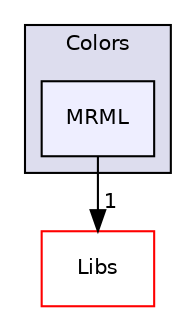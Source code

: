 digraph "Modules/Loadable/Colors/MRML" {
  bgcolor=transparent;
  compound=true
  node [ fontsize="10", fontname="Helvetica"];
  edge [ labelfontsize="10", labelfontname="Helvetica"];
  subgraph clusterdir_9c5afd8681310699e8cf6f6b0b2a88d7 {
    graph [ bgcolor="#ddddee", pencolor="black", label="Colors" fontname="Helvetica", fontsize="10", URL="dir_9c5afd8681310699e8cf6f6b0b2a88d7.html"]
  dir_de1e2d427c3317c3cd932fa3a3715407 [shape=box, label="MRML", style="filled", fillcolor="#eeeeff", pencolor="black", URL="dir_de1e2d427c3317c3cd932fa3a3715407.html"];
  }
  dir_6e6cb9563333489fde7459b1f95e59a5 [shape=box label="Libs" color="red" URL="dir_6e6cb9563333489fde7459b1f95e59a5.html"];
  dir_de1e2d427c3317c3cd932fa3a3715407->dir_6e6cb9563333489fde7459b1f95e59a5 [headlabel="1", labeldistance=1.5 headhref="dir_000057_000014.html"];
}
